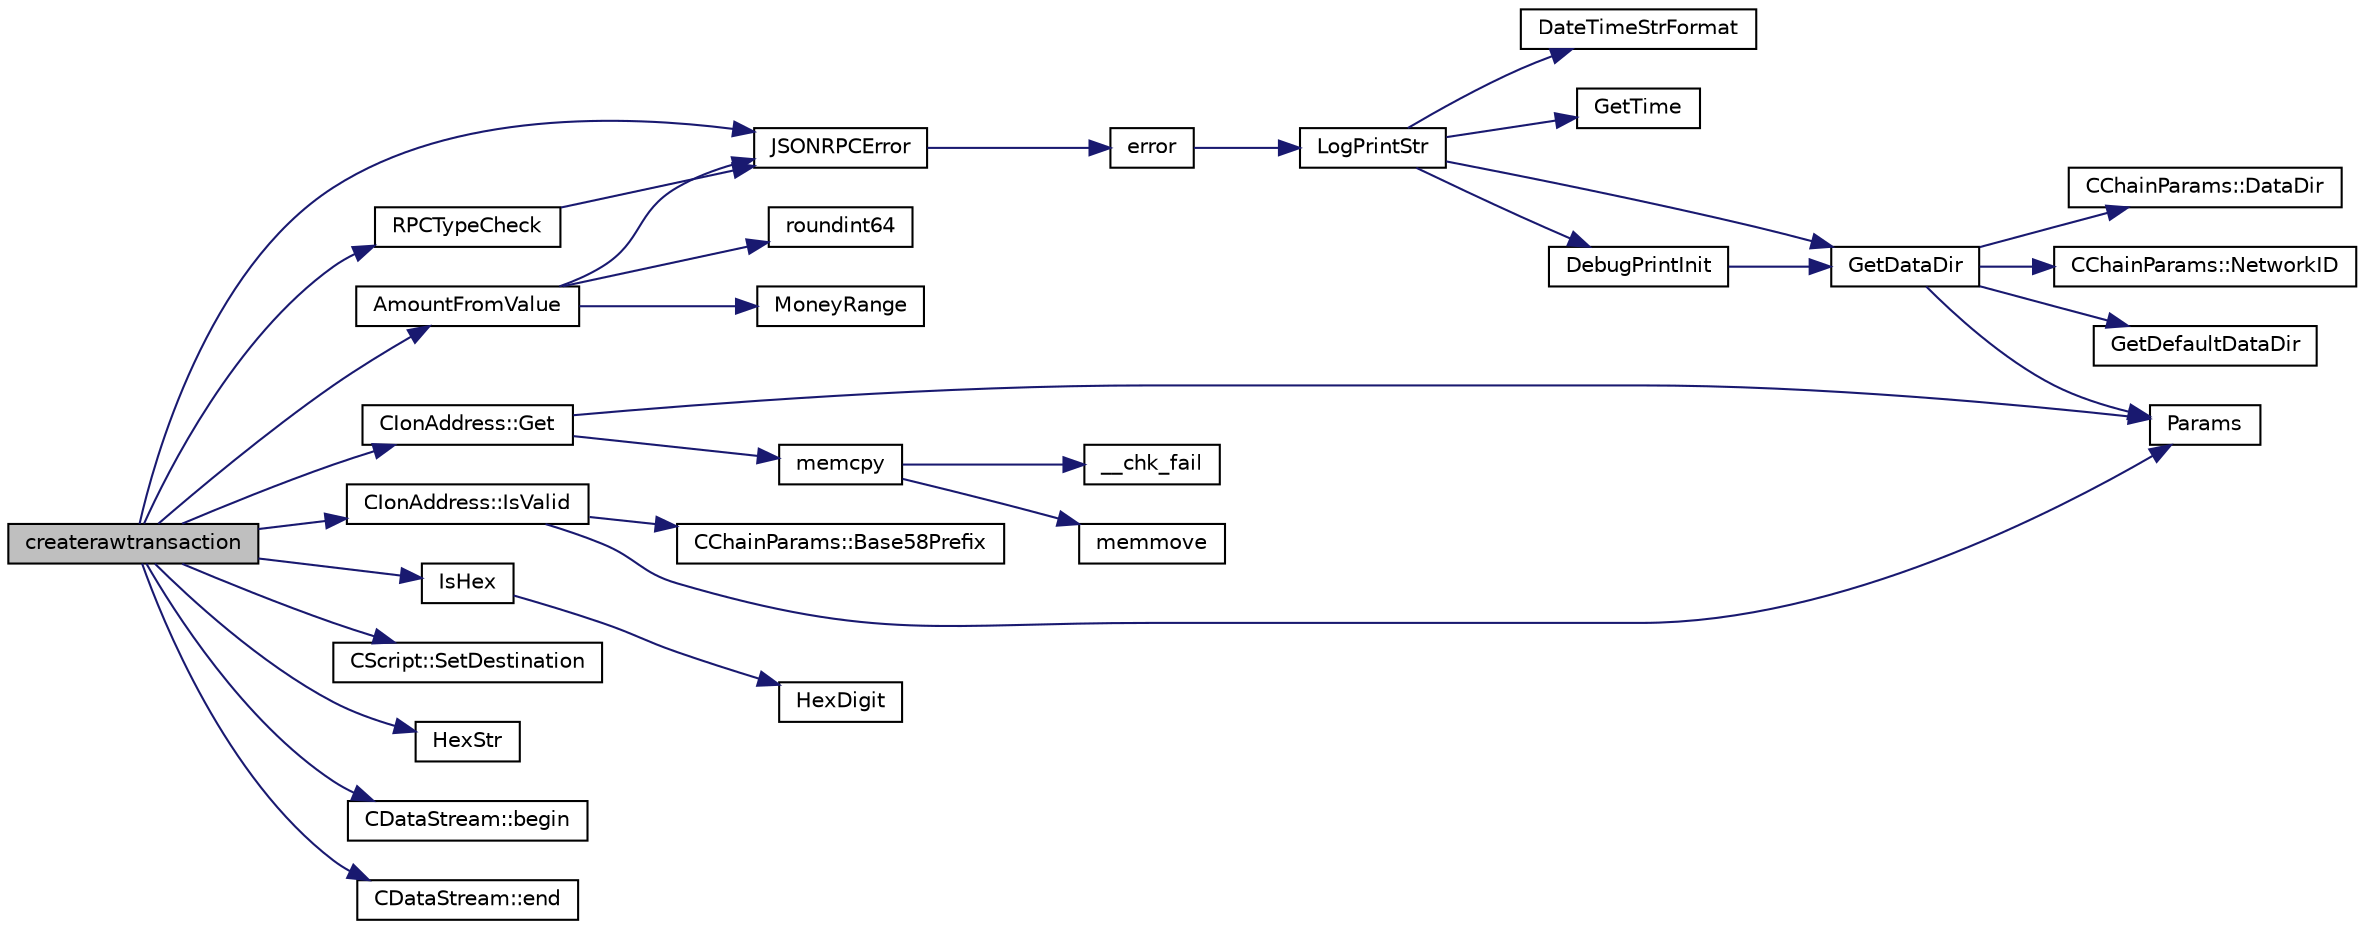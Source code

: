 digraph "createrawtransaction"
{
  edge [fontname="Helvetica",fontsize="10",labelfontname="Helvetica",labelfontsize="10"];
  node [fontname="Helvetica",fontsize="10",shape=record];
  rankdir="LR";
  Node0 [label="createrawtransaction",height=0.2,width=0.4,color="black", fillcolor="grey75", style="filled", fontcolor="black"];
  Node0 -> Node1 [color="midnightblue",fontsize="10",style="solid",fontname="Helvetica"];
  Node1 [label="RPCTypeCheck",height=0.2,width=0.4,color="black", fillcolor="white", style="filled",URL="$d6/d76/rpcserver_8cpp.html#a6f9782b3c0efdb472b355c60bd90f2b6"];
  Node1 -> Node2 [color="midnightblue",fontsize="10",style="solid",fontname="Helvetica"];
  Node2 [label="JSONRPCError",height=0.2,width=0.4,color="black", fillcolor="white", style="filled",URL="$d2/d30/rpcprotocol_8cpp.html#a17b1bb111ab339efc951929834766039"];
  Node2 -> Node3 [color="midnightblue",fontsize="10",style="solid",fontname="Helvetica"];
  Node3 [label="error",height=0.2,width=0.4,color="black", fillcolor="white", style="filled",URL="$d8/d3c/util_8h.html#af8985880cf4ef26df0a5aa2ffcb76662"];
  Node3 -> Node4 [color="midnightblue",fontsize="10",style="solid",fontname="Helvetica"];
  Node4 [label="LogPrintStr",height=0.2,width=0.4,color="black", fillcolor="white", style="filled",URL="$d8/d3c/util_8h.html#afd4c3002b2797c0560adddb6af3ca1da"];
  Node4 -> Node5 [color="midnightblue",fontsize="10",style="solid",fontname="Helvetica"];
  Node5 [label="DebugPrintInit",height=0.2,width=0.4,color="black", fillcolor="white", style="filled",URL="$df/d2d/util_8cpp.html#a751ff5f21d880737811136b5e0bcea12"];
  Node5 -> Node6 [color="midnightblue",fontsize="10",style="solid",fontname="Helvetica"];
  Node6 [label="GetDataDir",height=0.2,width=0.4,color="black", fillcolor="white", style="filled",URL="$df/d2d/util_8cpp.html#ab83866a054745d4b30a3948a1b44beba"];
  Node6 -> Node7 [color="midnightblue",fontsize="10",style="solid",fontname="Helvetica"];
  Node7 [label="Params",height=0.2,width=0.4,color="black", fillcolor="white", style="filled",URL="$df/dbf/chainparams_8cpp.html#ace5c5b706d71a324a417dd2db394fd4a",tooltip="Return the currently selected parameters. "];
  Node6 -> Node8 [color="midnightblue",fontsize="10",style="solid",fontname="Helvetica"];
  Node8 [label="CChainParams::NetworkID",height=0.2,width=0.4,color="black", fillcolor="white", style="filled",URL="$d1/d4f/class_c_chain_params.html#a90dc493ec0c0325c98c3ac06eb99862b"];
  Node6 -> Node9 [color="midnightblue",fontsize="10",style="solid",fontname="Helvetica"];
  Node9 [label="GetDefaultDataDir",height=0.2,width=0.4,color="black", fillcolor="white", style="filled",URL="$df/d2d/util_8cpp.html#ab272995de020a3bcbf743be630e485c6"];
  Node6 -> Node10 [color="midnightblue",fontsize="10",style="solid",fontname="Helvetica"];
  Node10 [label="CChainParams::DataDir",height=0.2,width=0.4,color="black", fillcolor="white", style="filled",URL="$d1/d4f/class_c_chain_params.html#a959488b5d8e6fe62857940b831d73a78"];
  Node4 -> Node6 [color="midnightblue",fontsize="10",style="solid",fontname="Helvetica"];
  Node4 -> Node11 [color="midnightblue",fontsize="10",style="solid",fontname="Helvetica"];
  Node11 [label="DateTimeStrFormat",height=0.2,width=0.4,color="black", fillcolor="white", style="filled",URL="$df/d2d/util_8cpp.html#a749bc6776c8ec72d7c5e4dea56aee415"];
  Node4 -> Node12 [color="midnightblue",fontsize="10",style="solid",fontname="Helvetica"];
  Node12 [label="GetTime",height=0.2,width=0.4,color="black", fillcolor="white", style="filled",URL="$df/d2d/util_8cpp.html#a46fac5fba8ba905b5f9acb364f5d8c6f"];
  Node0 -> Node2 [color="midnightblue",fontsize="10",style="solid",fontname="Helvetica"];
  Node0 -> Node13 [color="midnightblue",fontsize="10",style="solid",fontname="Helvetica"];
  Node13 [label="IsHex",height=0.2,width=0.4,color="black", fillcolor="white", style="filled",URL="$df/d2d/util_8cpp.html#aa4e3553d2b2fe693c106f4296685f75c"];
  Node13 -> Node14 [color="midnightblue",fontsize="10",style="solid",fontname="Helvetica"];
  Node14 [label="HexDigit",height=0.2,width=0.4,color="black", fillcolor="white", style="filled",URL="$df/d2d/util_8cpp.html#aa59e8a8c5a39cb5041f93bb95dd02119"];
  Node0 -> Node15 [color="midnightblue",fontsize="10",style="solid",fontname="Helvetica"];
  Node15 [label="CIonAddress::IsValid",height=0.2,width=0.4,color="black", fillcolor="white", style="filled",URL="$d1/de4/class_c_ion_address.html#a93cb71370b938e7fad4a74c4b5775da6"];
  Node15 -> Node7 [color="midnightblue",fontsize="10",style="solid",fontname="Helvetica"];
  Node15 -> Node16 [color="midnightblue",fontsize="10",style="solid",fontname="Helvetica"];
  Node16 [label="CChainParams::Base58Prefix",height=0.2,width=0.4,color="black", fillcolor="white", style="filled",URL="$d1/d4f/class_c_chain_params.html#a103c58eca4a26a71201882b3ed6c4cb4"];
  Node0 -> Node17 [color="midnightblue",fontsize="10",style="solid",fontname="Helvetica"];
  Node17 [label="CScript::SetDestination",height=0.2,width=0.4,color="black", fillcolor="white", style="filled",URL="$d9/d4b/class_c_script.html#ad1b5a9077241aa06116040c4f1b7c31e"];
  Node0 -> Node18 [color="midnightblue",fontsize="10",style="solid",fontname="Helvetica"];
  Node18 [label="CIonAddress::Get",height=0.2,width=0.4,color="black", fillcolor="white", style="filled",URL="$d1/de4/class_c_ion_address.html#aa70f9899f0a3cf37e4a87483db5cf99d"];
  Node18 -> Node19 [color="midnightblue",fontsize="10",style="solid",fontname="Helvetica"];
  Node19 [label="memcpy",height=0.2,width=0.4,color="black", fillcolor="white", style="filled",URL="$d5/d9f/glibc__compat_8cpp.html#a0f46826ab0466591e136db24394923cf"];
  Node19 -> Node20 [color="midnightblue",fontsize="10",style="solid",fontname="Helvetica"];
  Node20 [label="memmove",height=0.2,width=0.4,color="black", fillcolor="white", style="filled",URL="$d5/d9f/glibc__compat_8cpp.html#a9778d49e9029dd75bc53ecbbf9f5e9a1"];
  Node19 -> Node21 [color="midnightblue",fontsize="10",style="solid",fontname="Helvetica"];
  Node21 [label="__chk_fail",height=0.2,width=0.4,color="black", fillcolor="white", style="filled",URL="$d5/d9f/glibc__compat_8cpp.html#a424ac71631da5ada2976630ff67051d1"];
  Node18 -> Node7 [color="midnightblue",fontsize="10",style="solid",fontname="Helvetica"];
  Node0 -> Node22 [color="midnightblue",fontsize="10",style="solid",fontname="Helvetica"];
  Node22 [label="AmountFromValue",height=0.2,width=0.4,color="black", fillcolor="white", style="filled",URL="$d6/d76/rpcserver_8cpp.html#a24a3c6bbc75f2c852a8e7a00df4b2970"];
  Node22 -> Node2 [color="midnightblue",fontsize="10",style="solid",fontname="Helvetica"];
  Node22 -> Node23 [color="midnightblue",fontsize="10",style="solid",fontname="Helvetica"];
  Node23 [label="roundint64",height=0.2,width=0.4,color="black", fillcolor="white", style="filled",URL="$d8/d3c/util_8h.html#a27346c9c6df4174d2fa64b798b98eff5"];
  Node22 -> Node24 [color="midnightblue",fontsize="10",style="solid",fontname="Helvetica"];
  Node24 [label="MoneyRange",height=0.2,width=0.4,color="black", fillcolor="white", style="filled",URL="$dd/d2f/amount_8h.html#a12db56a9a1c931941f0943ecbb278aae"];
  Node0 -> Node25 [color="midnightblue",fontsize="10",style="solid",fontname="Helvetica"];
  Node25 [label="HexStr",height=0.2,width=0.4,color="black", fillcolor="white", style="filled",URL="$d8/d3c/util_8h.html#ace13a819ca4e98c22847d26b3b357e75"];
  Node0 -> Node26 [color="midnightblue",fontsize="10",style="solid",fontname="Helvetica"];
  Node26 [label="CDataStream::begin",height=0.2,width=0.4,color="black", fillcolor="white", style="filled",URL="$d5/d41/class_c_data_stream.html#a2355d11752d8622badfbc03e9ed192fd"];
  Node0 -> Node27 [color="midnightblue",fontsize="10",style="solid",fontname="Helvetica"];
  Node27 [label="CDataStream::end",height=0.2,width=0.4,color="black", fillcolor="white", style="filled",URL="$d5/d41/class_c_data_stream.html#a66409dbd4403682fe674e2e71173cab4"];
}
